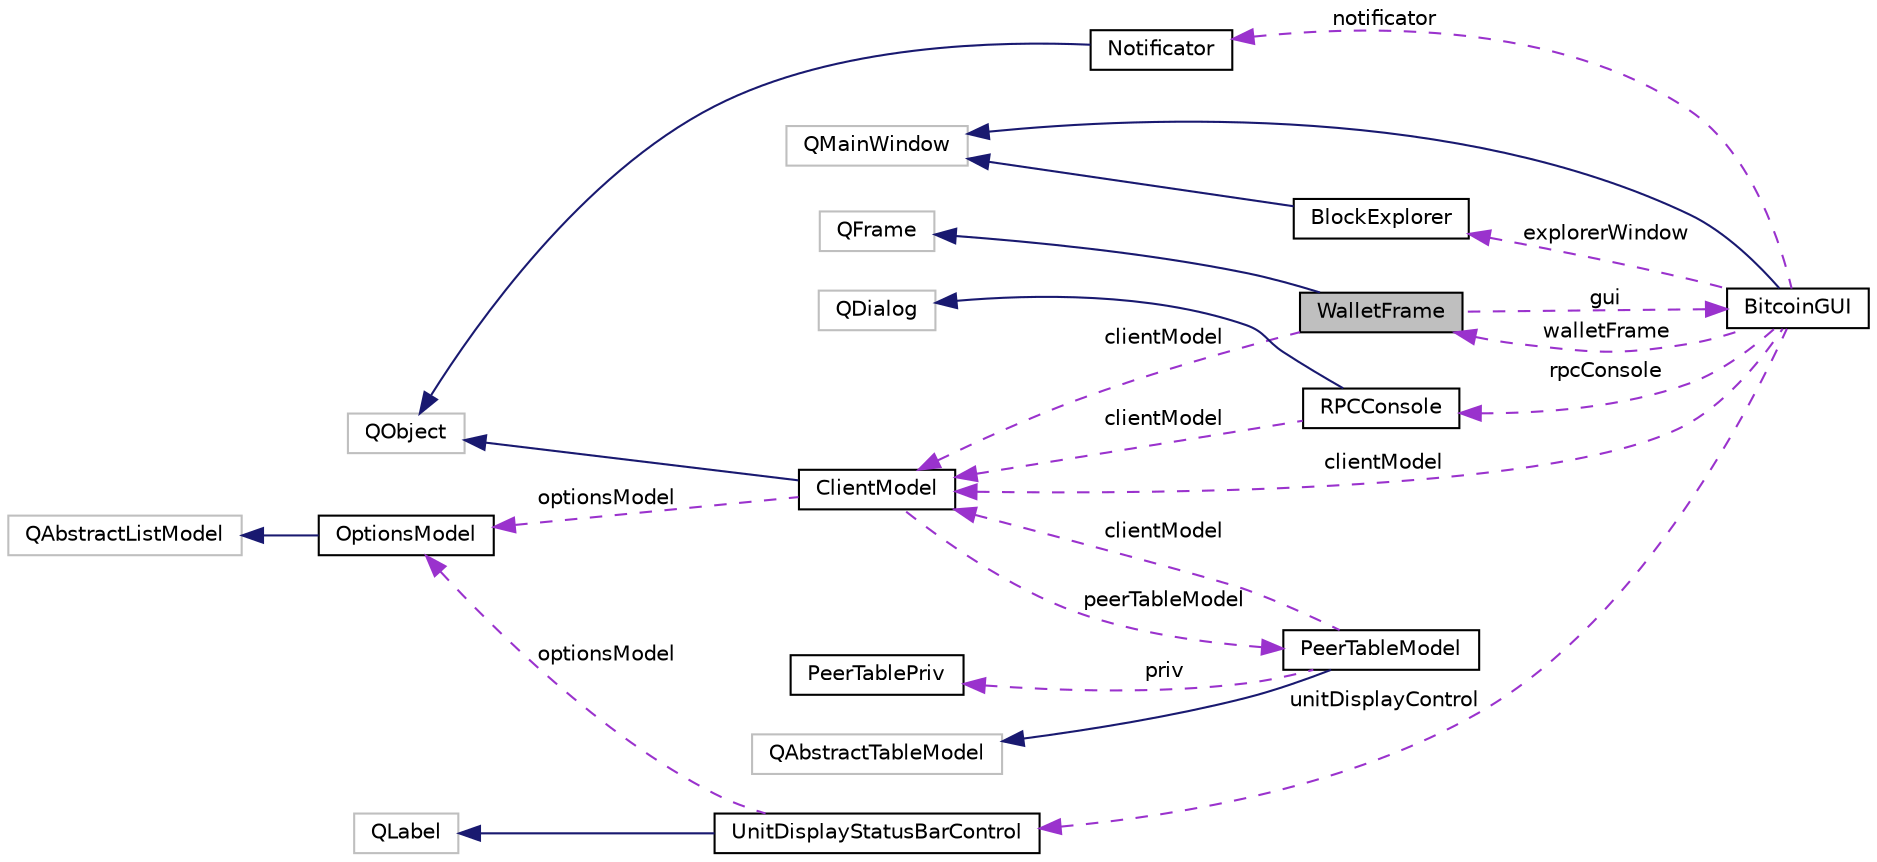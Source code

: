 digraph "WalletFrame"
{
  edge [fontname="Helvetica",fontsize="10",labelfontname="Helvetica",labelfontsize="10"];
  node [fontname="Helvetica",fontsize="10",shape=record];
  rankdir="LR";
  Node2 [label="WalletFrame",height=0.2,width=0.4,color="black", fillcolor="grey75", style="filled", fontcolor="black"];
  Node3 -> Node2 [dir="back",color="midnightblue",fontsize="10",style="solid",fontname="Helvetica"];
  Node3 [label="QFrame",height=0.2,width=0.4,color="grey75", fillcolor="white", style="filled"];
  Node4 -> Node2 [dir="back",color="darkorchid3",fontsize="10",style="dashed",label=" clientModel" ,fontname="Helvetica"];
  Node4 [label="ClientModel",height=0.2,width=0.4,color="black", fillcolor="white", style="filled",URL="$class_client_model.html",tooltip="Model for DIVX network client. "];
  Node5 -> Node4 [dir="back",color="midnightblue",fontsize="10",style="solid",fontname="Helvetica"];
  Node5 [label="QObject",height=0.2,width=0.4,color="grey75", fillcolor="white", style="filled"];
  Node6 -> Node4 [dir="back",color="darkorchid3",fontsize="10",style="dashed",label=" peerTableModel" ,fontname="Helvetica"];
  Node6 [label="PeerTableModel",height=0.2,width=0.4,color="black", fillcolor="white", style="filled",URL="$class_peer_table_model.html",tooltip="Qt model providing information about connected peers, similar to the \"getpeerinfo\" RPC call..."];
  Node7 -> Node6 [dir="back",color="midnightblue",fontsize="10",style="solid",fontname="Helvetica"];
  Node7 [label="QAbstractTableModel",height=0.2,width=0.4,color="grey75", fillcolor="white", style="filled"];
  Node8 -> Node6 [dir="back",color="darkorchid3",fontsize="10",style="dashed",label=" priv" ,fontname="Helvetica"];
  Node8 [label="PeerTablePriv",height=0.2,width=0.4,color="black", fillcolor="white", style="filled",URL="$class_peer_table_priv.html"];
  Node4 -> Node6 [dir="back",color="darkorchid3",fontsize="10",style="dashed",label=" clientModel" ,fontname="Helvetica"];
  Node9 -> Node4 [dir="back",color="darkorchid3",fontsize="10",style="dashed",label=" optionsModel" ,fontname="Helvetica"];
  Node9 [label="OptionsModel",height=0.2,width=0.4,color="black", fillcolor="white", style="filled",URL="$class_options_model.html",tooltip="Interface from Qt to configuration data structure for Bitcoin client. "];
  Node10 -> Node9 [dir="back",color="midnightblue",fontsize="10",style="solid",fontname="Helvetica"];
  Node10 [label="QAbstractListModel",height=0.2,width=0.4,color="grey75", fillcolor="white", style="filled"];
  Node11 -> Node2 [dir="back",color="darkorchid3",fontsize="10",style="dashed",label=" gui" ,fontname="Helvetica"];
  Node11 [label="BitcoinGUI",height=0.2,width=0.4,color="black", fillcolor="white", style="filled",URL="$class_bitcoin_g_u_i.html",tooltip="Bitcoin GUI main class. "];
  Node12 -> Node11 [dir="back",color="midnightblue",fontsize="10",style="solid",fontname="Helvetica"];
  Node12 [label="QMainWindow",height=0.2,width=0.4,color="grey75", fillcolor="white", style="filled"];
  Node4 -> Node11 [dir="back",color="darkorchid3",fontsize="10",style="dashed",label=" clientModel" ,fontname="Helvetica"];
  Node13 -> Node11 [dir="back",color="darkorchid3",fontsize="10",style="dashed",label=" rpcConsole" ,fontname="Helvetica"];
  Node13 [label="RPCConsole",height=0.2,width=0.4,color="black", fillcolor="white", style="filled",URL="$class_r_p_c_console.html",tooltip="Local Bitcoin RPC console. "];
  Node14 -> Node13 [dir="back",color="midnightblue",fontsize="10",style="solid",fontname="Helvetica"];
  Node14 [label="QDialog",height=0.2,width=0.4,color="grey75", fillcolor="white", style="filled"];
  Node4 -> Node13 [dir="back",color="darkorchid3",fontsize="10",style="dashed",label=" clientModel" ,fontname="Helvetica"];
  Node2 -> Node11 [dir="back",color="darkorchid3",fontsize="10",style="dashed",label=" walletFrame" ,fontname="Helvetica"];
  Node15 -> Node11 [dir="back",color="darkorchid3",fontsize="10",style="dashed",label=" notificator" ,fontname="Helvetica"];
  Node15 [label="Notificator",height=0.2,width=0.4,color="black", fillcolor="white", style="filled",URL="$class_notificator.html",tooltip="Cross-platform desktop notification client. "];
  Node5 -> Node15 [dir="back",color="midnightblue",fontsize="10",style="solid",fontname="Helvetica"];
  Node16 -> Node11 [dir="back",color="darkorchid3",fontsize="10",style="dashed",label=" unitDisplayControl" ,fontname="Helvetica"];
  Node16 [label="UnitDisplayStatusBarControl",height=0.2,width=0.4,color="black", fillcolor="white", style="filled",URL="$class_unit_display_status_bar_control.html"];
  Node17 -> Node16 [dir="back",color="midnightblue",fontsize="10",style="solid",fontname="Helvetica"];
  Node17 [label="QLabel",height=0.2,width=0.4,color="grey75", fillcolor="white", style="filled"];
  Node9 -> Node16 [dir="back",color="darkorchid3",fontsize="10",style="dashed",label=" optionsModel" ,fontname="Helvetica"];
  Node18 -> Node11 [dir="back",color="darkorchid3",fontsize="10",style="dashed",label=" explorerWindow" ,fontname="Helvetica"];
  Node18 [label="BlockExplorer",height=0.2,width=0.4,color="black", fillcolor="white", style="filled",URL="$class_block_explorer.html"];
  Node12 -> Node18 [dir="back",color="midnightblue",fontsize="10",style="solid",fontname="Helvetica"];
}
